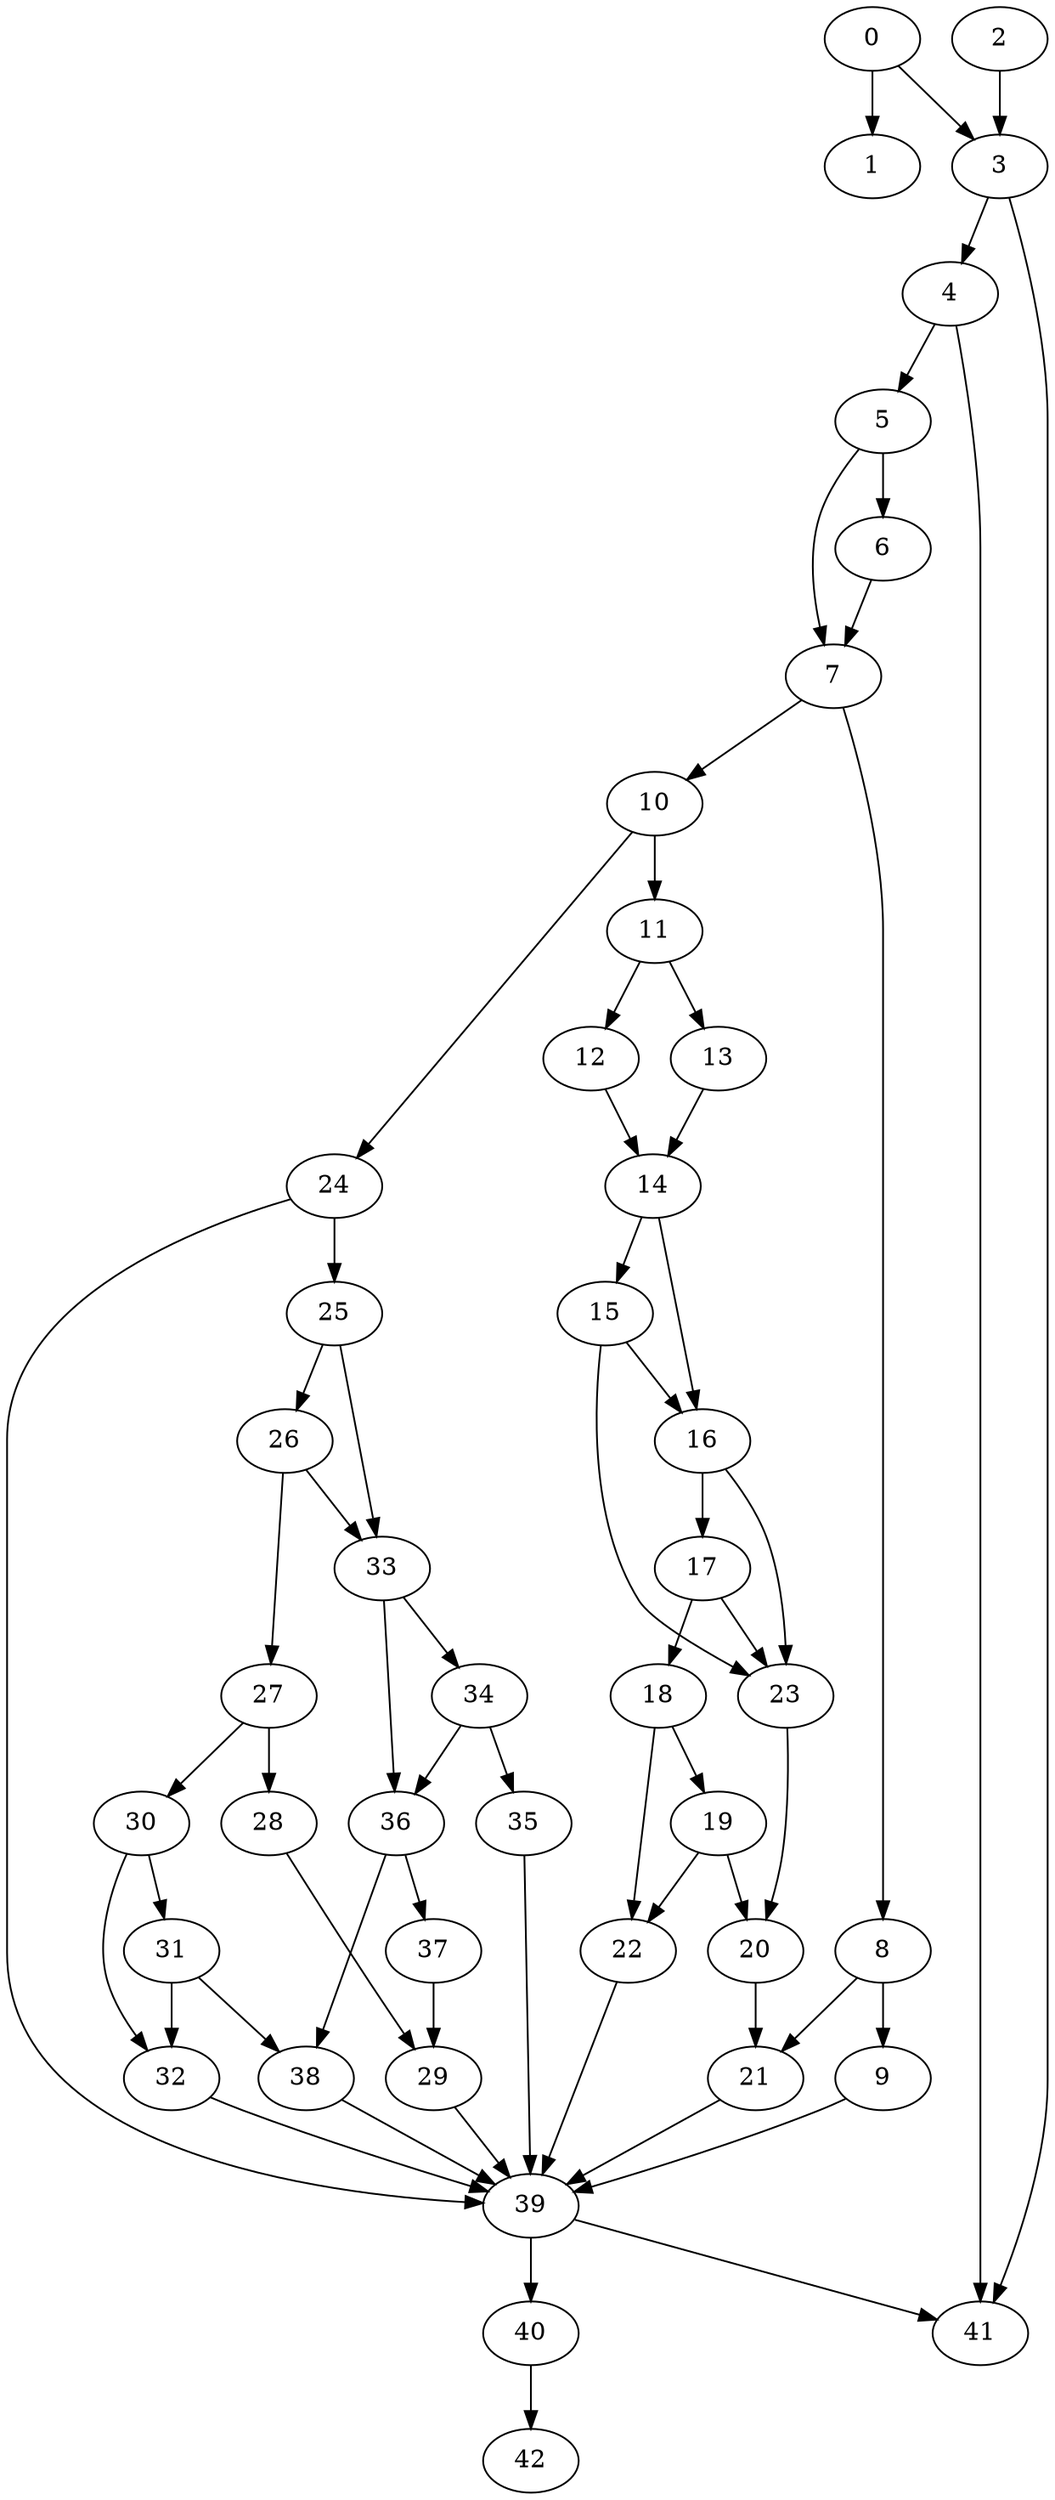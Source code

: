digraph {
	0
	1
	2
	3
	4
	5
	6
	7
	8
	9
	10
	11
	12
	13
	14
	15
	16
	17
	18
	19
	20
	21
	22
	23
	24
	25
	26
	27
	28
	29
	30
	31
	32
	33
	34
	35
	36
	37
	38
	39
	40
	41
	42
	10 -> 11
	26 -> 27
	34 -> 35
	39 -> 41
	3 -> 41
	4 -> 41
	33 -> 36
	34 -> 36
	0 -> 1
	14 -> 15
	16 -> 17
	19 -> 20
	23 -> 20
	37 -> 29
	28 -> 29
	30 -> 32
	31 -> 32
	4 -> 5
	5 -> 6
	11 -> 12
	10 -> 24
	39 -> 40
	0 -> 3
	2 -> 3
	13 -> 14
	12 -> 14
	24 -> 25
	32 -> 39
	35 -> 39
	38 -> 39
	9 -> 39
	21 -> 39
	22 -> 39
	24 -> 39
	29 -> 39
	8 -> 9
	18 -> 19
	18 -> 22
	19 -> 22
	27 -> 30
	25 -> 33
	26 -> 33
	3 -> 4
	7 -> 10
	17 -> 18
	27 -> 28
	30 -> 31
	31 -> 38
	36 -> 38
	7 -> 8
	11 -> 13
	8 -> 21
	20 -> 21
	15 -> 23
	16 -> 23
	17 -> 23
	25 -> 26
	36 -> 37
	5 -> 7
	6 -> 7
	14 -> 16
	15 -> 16
	33 -> 34
	40 -> 42
}

